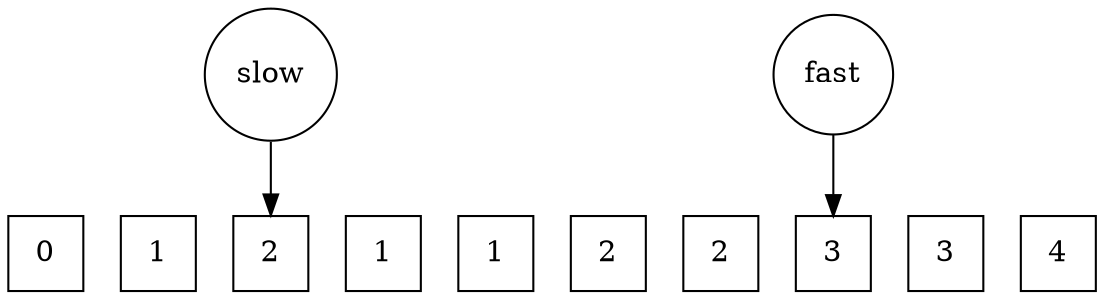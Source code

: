 digraph {
	node [shape=square]
	0 [label=0]
	1 [label=1]
	2 [label=2]
	3 [label=1]
	4 [label=1]
	5 [label=2]
	6 [label=2]
	7 [label=3]
	8 [label=3]
	9 [label=4]
	{
		graph [rank=same]
		0
		1
		2
		3
		4
		5
		6
		7
		8
		9
	}
	slow [shape=circle]
	slow -> 2
	fast [shape=circle]
	fast -> 7
}